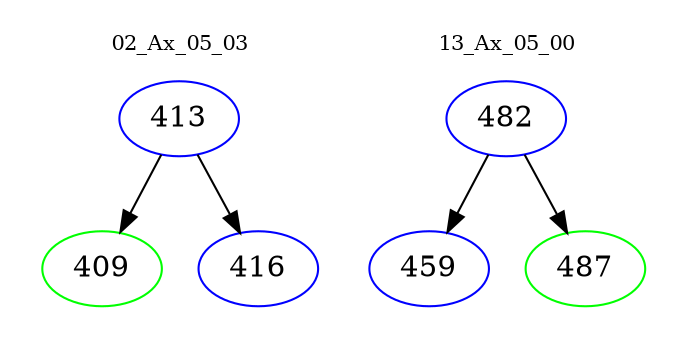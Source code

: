 digraph{
subgraph cluster_0 {
color = white
label = "02_Ax_05_03";
fontsize=10;
T0_413 [label="413", color="blue"]
T0_413 -> T0_409 [color="black"]
T0_409 [label="409", color="green"]
T0_413 -> T0_416 [color="black"]
T0_416 [label="416", color="blue"]
}
subgraph cluster_1 {
color = white
label = "13_Ax_05_00";
fontsize=10;
T1_482 [label="482", color="blue"]
T1_482 -> T1_459 [color="black"]
T1_459 [label="459", color="blue"]
T1_482 -> T1_487 [color="black"]
T1_487 [label="487", color="green"]
}
}
